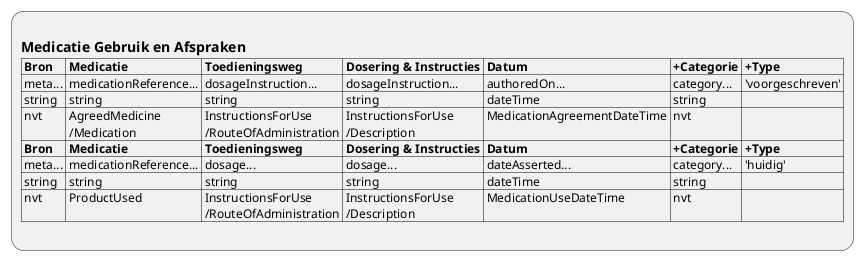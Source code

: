 @startuml ViewDefinition-Medicatiegegevens
:
== Medicatie Gebruik en Afspraken
|= Bron |= Medicatie |= Toedieningsweg |= Dosering & Instructies |= Datum |= +Categorie |= +Type |
| meta... | medicationReference... | dosageInstruction... | dosageInstruction... | authoredOn... | category... | 'voorgeschreven' |
| string | string | string | string | dateTime | string |  |
| nvt | AgreedMedicine\n /Medication | InstructionsForUse\n /RouteOfAdministration | InstructionsForUse\n /Description | MedicationAgreementDateTime | nvt |  |
|= Bron |= Medicatie |= Toedieningsweg |= Dosering & Instructies |= Datum |= +Categorie |= +Type |
| meta... | medicationReference... | dosage... | dosage... | dateAsserted... | category... | 'huidig' |
| string | string | string | string | dateTime | string |  |
| nvt | ProductUsed | InstructionsForUse\n /RouteOfAdministration | InstructionsForUse\n /Description | MedicationUseDateTime | nvt |  |
;
@enduml